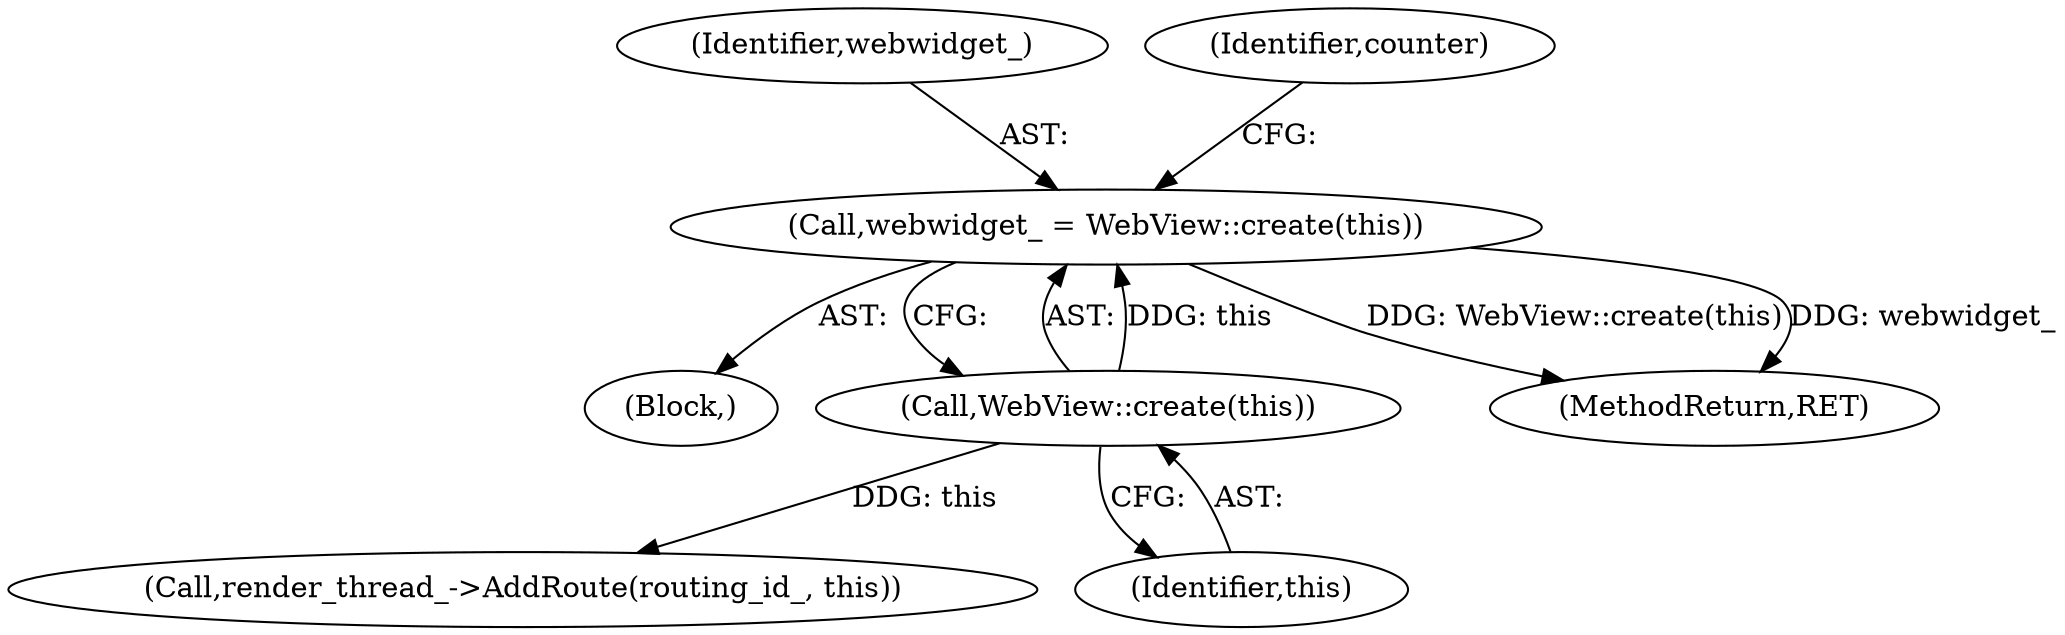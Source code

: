 digraph "0_Chrome_8262245d384be025f13e2a5b3a03b7e5c98374ce_5@API" {
"1000121" [label="(Call,webwidget_ = WebView::create(this))"];
"1000123" [label="(Call,WebView::create(this))"];
"1000122" [label="(Identifier,webwidget_)"];
"1000151" [label="(Call,render_thread_->AddRoute(routing_id_, this))"];
"1000126" [label="(Identifier,counter)"];
"1000121" [label="(Call,webwidget_ = WebView::create(this))"];
"1000110" [label="(Block,)"];
"1000215" [label="(MethodReturn,RET)"];
"1000123" [label="(Call,WebView::create(this))"];
"1000124" [label="(Identifier,this)"];
"1000121" -> "1000110"  [label="AST: "];
"1000121" -> "1000123"  [label="CFG: "];
"1000122" -> "1000121"  [label="AST: "];
"1000123" -> "1000121"  [label="AST: "];
"1000126" -> "1000121"  [label="CFG: "];
"1000121" -> "1000215"  [label="DDG: WebView::create(this)"];
"1000121" -> "1000215"  [label="DDG: webwidget_"];
"1000123" -> "1000121"  [label="DDG: this"];
"1000123" -> "1000124"  [label="CFG: "];
"1000124" -> "1000123"  [label="AST: "];
"1000123" -> "1000151"  [label="DDG: this"];
}
